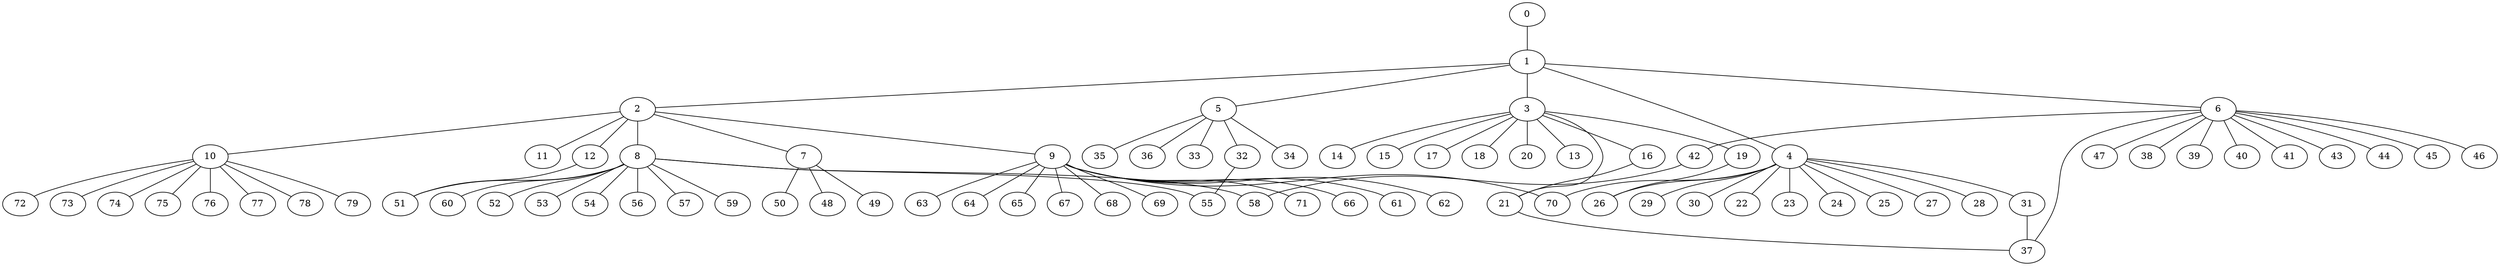 
graph graphname {
    0 -- 1
1 -- 2
1 -- 3
1 -- 4
1 -- 5
1 -- 6
2 -- 7
2 -- 8
2 -- 9
2 -- 10
2 -- 11
2 -- 12
3 -- 13
3 -- 14
3 -- 15
3 -- 16
3 -- 17
3 -- 18
3 -- 19
3 -- 20
3 -- 21
4 -- 22
4 -- 23
4 -- 24
4 -- 25
4 -- 26
4 -- 27
4 -- 28
4 -- 29
4 -- 30
4 -- 31
4 -- 70
5 -- 32
5 -- 34
5 -- 35
5 -- 36
5 -- 33
6 -- 37
6 -- 38
6 -- 39
6 -- 40
6 -- 41
6 -- 42
6 -- 43
6 -- 44
6 -- 45
6 -- 46
6 -- 47
7 -- 48
7 -- 49
7 -- 50
8 -- 51
8 -- 52
8 -- 53
8 -- 54
8 -- 55
8 -- 56
8 -- 57
8 -- 58
8 -- 59
8 -- 60
9 -- 64
9 -- 65
9 -- 67
9 -- 68
9 -- 69
9 -- 70
9 -- 71
9 -- 66
9 -- 61
9 -- 62
9 -- 63
10 -- 72
10 -- 73
10 -- 74
10 -- 75
10 -- 76
10 -- 77
10 -- 78
10 -- 79
12 -- 51
16 -- 21
19 -- 26
21 -- 37
31 -- 37
32 -- 55
42 -- 58

}
